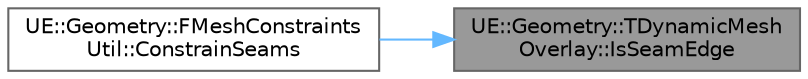 digraph "UE::Geometry::TDynamicMeshOverlay::IsSeamEdge"
{
 // INTERACTIVE_SVG=YES
 // LATEX_PDF_SIZE
  bgcolor="transparent";
  edge [fontname=Helvetica,fontsize=10,labelfontname=Helvetica,labelfontsize=10];
  node [fontname=Helvetica,fontsize=10,shape=box,height=0.2,width=0.4];
  rankdir="RL";
  Node1 [id="Node000001",label="UE::Geometry::TDynamicMesh\lOverlay::IsSeamEdge",height=0.2,width=0.4,color="gray40", fillcolor="grey60", style="filled", fontcolor="black",tooltip="Returns true if the parent-mesh edge is a \"Seam\" in this overlay."];
  Node1 -> Node2 [id="edge1_Node000001_Node000002",dir="back",color="steelblue1",style="solid",tooltip=" "];
  Node2 [id="Node000002",label="UE::Geometry::FMeshConstraints\lUtil::ConstrainSeams",height=0.2,width=0.4,color="grey40", fillcolor="white", style="filled",URL="$dd/d69/classUE_1_1Geometry_1_1FMeshConstraintsUtil.html#a00d1054775f28b40b5d3965cf2cdab27",tooltip="Constrain attribute seams of the given overlay."];
}
